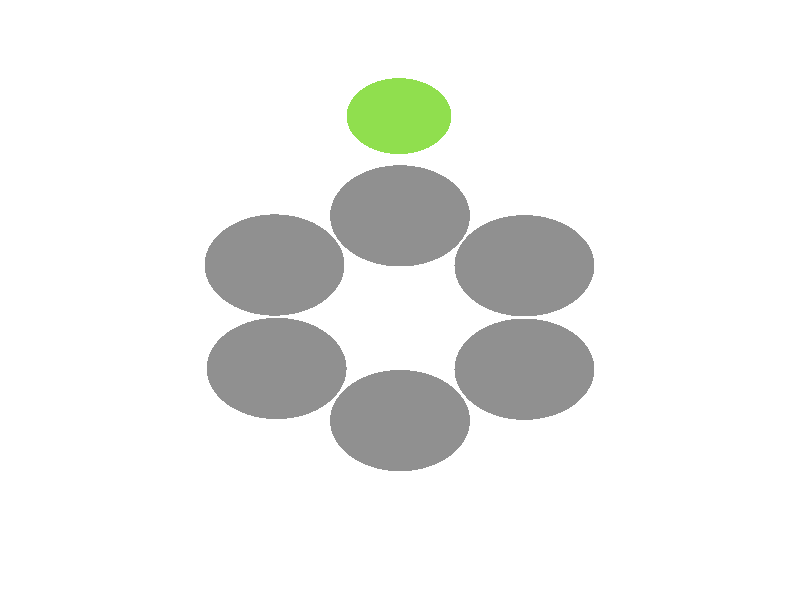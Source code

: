#version 3.6;
#include "colors.inc"
#include "finish.inc"

global_settings {assumed_gamma 2.2 max_trace_level 6}
background {color White transmit 1.0}
camera {orthographic
  right -7.78*x up 8.06*y
  direction 1.00*z
  location <0,0,50.00> look_at <0,0,0>}


light_source {<  2.00,   3.00,  40.00> color White
  area_light <0.70, 0, 0>, <0, 0.70, 0>, 3, 3
  adaptive 1 jitter}
// no fog
#declare simple = finish {phong 0.7 ambient 0.4 diffuse 0.55}
#declare pale = finish {ambient 0.9 diffuse 0.30 roughness 0.001 specular 0.2 }
#declare intermediate = finish {ambient 0.4 diffuse 0.6 specular 0.1 roughness 0.04}
#declare vmd = finish {ambient 0.2 diffuse 0.80 phong 0.25 phong_size 10.0 specular 0.2 roughness 0.1}
#declare jmol = finish {ambient 0.4 diffuse 0.6 specular 1 roughness 0.001 metallic}
#declare ase2 = finish {ambient 0.2 brilliance 3 diffuse 0.6 metallic specular 0.7 roughness 0.04 reflection 0.15}
#declare ase3 = finish {ambient 0.4 brilliance 2 diffuse 0.6 metallic specular 1.0 roughness 0.001 reflection 0.0}
#declare glass = finish {ambient 0.4 diffuse 0.35 specular 1.0 roughness 0.001}
#declare glass2 = finish {ambient 0.3 diffuse 0.3 specular 1.0 reflection 0.25 roughness 0.001}
#declare Rcell = 0.070;
#declare Rbond = 0.100;

#macro atom(LOC, R, COL, TRANS, FIN)
  sphere{LOC, R texture{pigment{color COL transmit TRANS} finish{FIN}}}
#end
#macro constrain(LOC, R, COL, TRANS FIN)
union{torus{R, Rcell rotate 45*z texture{pigment{color COL transmit TRANS} finish{FIN}}}
     torus{R, Rcell rotate -45*z texture{pigment{color COL transmit TRANS} finish{FIN}}}
     translate LOC}
#end

// no cell vertices
atom(< -1.22,   0.47,  -0.24>, 0.68, rgb <0.56, 0.56, 0.56>, 0.0, ase2) // #0
atom(< -1.20,  -0.92,  -0.37>, 0.68, rgb <0.56, 0.56, 0.56>, 0.0, ase2) // #1
atom(<  1.21,  -0.93,  -0.25>, 0.68, rgb <0.56, 0.56, 0.56>, 0.0, ase2) // #2
atom(< -2.15,  -1.46,  -0.46>, 0.28, rgb <1.00, 1.00, 1.00>, 0.0, ase2) // #3
atom(<  1.21,   0.46,  -0.12>, 0.68, rgb <0.56, 0.56, 0.56>, 0.0, ase2) // #4
atom(< -0.01,   2.47,   0.00>, 0.51, rgb <0.56, 0.87, 0.31>, 0.0, ase2) // #5
atom(< -0.00,   1.13,  -0.12>, 0.68, rgb <0.56, 0.56, 0.56>, 0.0, ase2) // #6
atom(<  0.01,  -2.71,  -0.47>, 0.28, rgb <1.00, 1.00, 1.00>, 0.0, ase2) // #7
atom(< -2.15,   1.04,  -0.24>, 0.28, rgb <1.00, 1.00, 1.00>, 0.0, ase2) // #8
atom(<  0.00,  -1.62,  -0.37>, 0.68, rgb <0.56, 0.56, 0.56>, 0.0, ase2) // #9
atom(<  2.14,   1.03,  -0.02>, 0.28, rgb <1.00, 1.00, 1.00>, 0.0, ase2) // #10
atom(<  2.15,  -1.47,  -0.25>, 0.28, rgb <1.00, 1.00, 1.00>, 0.0, ase2) // #11

// no constraints
